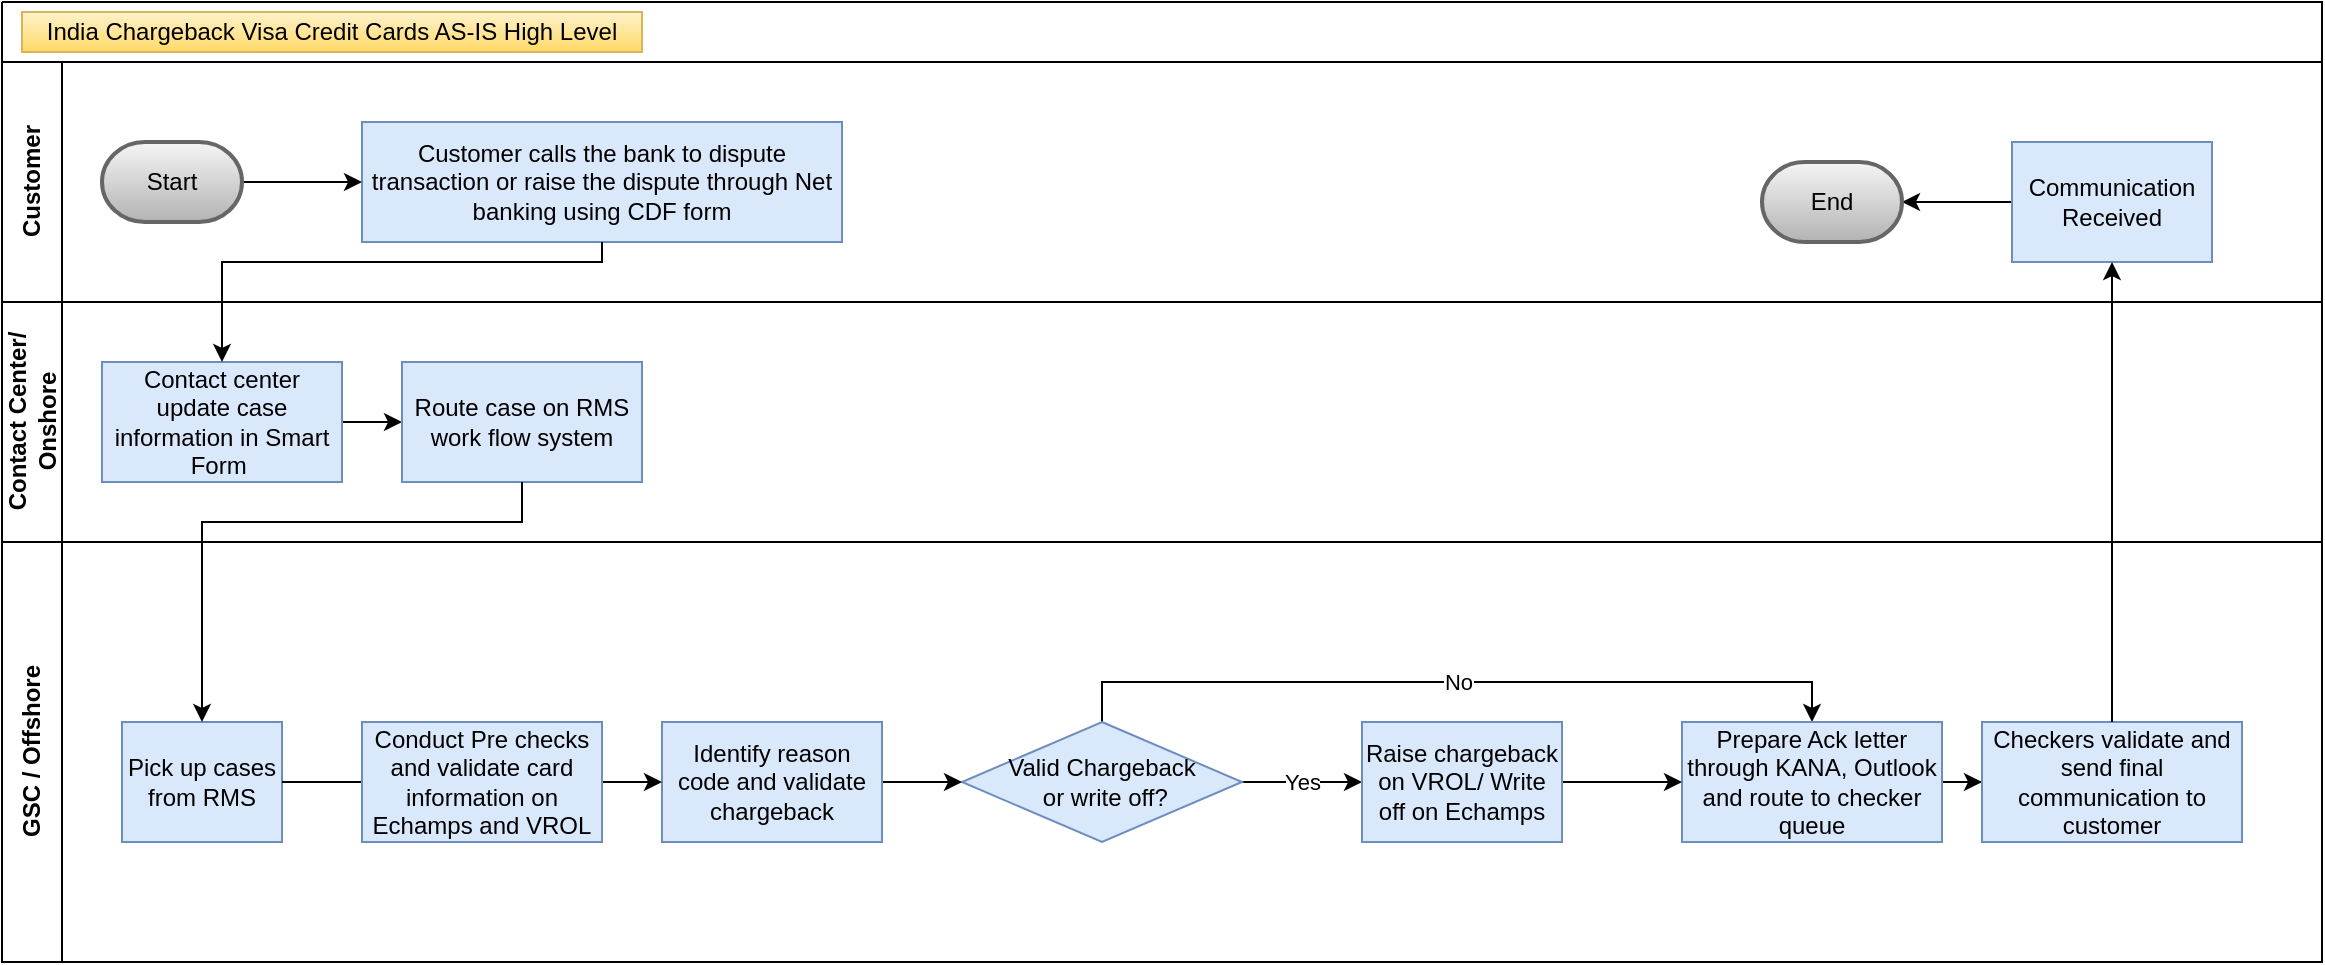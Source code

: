 <mxfile version="13.3.9" type="github"><diagram id="prtHgNgQTEPvFCAcTncT" name="Page-1"><mxGraphModel dx="1483" dy="1928" grid="1" gridSize="10" guides="1" tooltips="1" connect="1" arrows="1" fold="1" page="1" pageScale="1" pageWidth="827" pageHeight="1169" math="0" shadow="0"><root><mxCell id="0"/><mxCell id="1" parent="0"/><mxCell id="dNxyNK7c78bLwvsdeMH5-20" value="Customer" style="swimlane;html=1;startSize=30;horizontal=0;" parent="1" vertex="1"><mxGeometry x="140" y="20" width="1160" height="120" as="geometry"/></mxCell><mxCell id="dNxyNK7c78bLwvsdeMH5-24" value="Customer calls the bank to dispute transaction or raise the dispute through Net banking using CDF form" style="rounded=0;whiteSpace=wrap;html=1;fontFamily=Helvetica;fontSize=12;align=center;fillColor=#dae8fc;strokeColor=#6c8ebf;" parent="dNxyNK7c78bLwvsdeMH5-20" vertex="1"><mxGeometry x="180" y="30" width="240" height="60" as="geometry"/></mxCell><mxCell id="BPE0GkZ9CUt_eJtFmlHj-37" value="" style="edgeStyle=orthogonalEdgeStyle;rounded=0;orthogonalLoop=1;jettySize=auto;html=1;" edge="1" parent="dNxyNK7c78bLwvsdeMH5-20" source="BPE0GkZ9CUt_eJtFmlHj-11" target="dNxyNK7c78bLwvsdeMH5-24"><mxGeometry relative="1" as="geometry"/></mxCell><mxCell id="BPE0GkZ9CUt_eJtFmlHj-11" value="Start" style="strokeWidth=2;html=1;shape=mxgraph.flowchart.terminator;whiteSpace=wrap;fillColor=#f5f5f5;strokeColor=#666666;gradientColor=#b3b3b3;" vertex="1" parent="dNxyNK7c78bLwvsdeMH5-20"><mxGeometry x="50" y="40" width="70" height="40" as="geometry"/></mxCell><mxCell id="BPE0GkZ9CUt_eJtFmlHj-39" value="" style="edgeStyle=orthogonalEdgeStyle;rounded=0;orthogonalLoop=1;jettySize=auto;html=1;" edge="1" parent="dNxyNK7c78bLwvsdeMH5-20" source="BPE0GkZ9CUt_eJtFmlHj-31" target="BPE0GkZ9CUt_eJtFmlHj-38"><mxGeometry relative="1" as="geometry"/></mxCell><mxCell id="BPE0GkZ9CUt_eJtFmlHj-31" value="Communication Received" style="rounded=0;whiteSpace=wrap;html=1;fontFamily=Helvetica;fontSize=12;align=center;fillColor=#dae8fc;strokeColor=#6c8ebf;" vertex="1" parent="dNxyNK7c78bLwvsdeMH5-20"><mxGeometry x="1005" y="40" width="100" height="60" as="geometry"/></mxCell><mxCell id="BPE0GkZ9CUt_eJtFmlHj-38" value="End" style="strokeWidth=2;html=1;shape=mxgraph.flowchart.terminator;whiteSpace=wrap;fillColor=#f5f5f5;strokeColor=#666666;gradientColor=#b3b3b3;" vertex="1" parent="dNxyNK7c78bLwvsdeMH5-20"><mxGeometry x="880" y="50" width="70" height="40" as="geometry"/></mxCell><mxCell id="dNxyNK7c78bLwvsdeMH5-21" value="Contact Center/&lt;br&gt;Onshore" style="swimlane;html=1;startSize=30;horizontal=0;" parent="1" vertex="1"><mxGeometry x="140" y="140" width="1160" height="120" as="geometry"/></mxCell><mxCell id="BPE0GkZ9CUt_eJtFmlHj-35" value="" style="edgeStyle=orthogonalEdgeStyle;rounded=0;orthogonalLoop=1;jettySize=auto;html=1;" edge="1" parent="dNxyNK7c78bLwvsdeMH5-21" source="dNxyNK7c78bLwvsdeMH5-26" target="BPE0GkZ9CUt_eJtFmlHj-14"><mxGeometry relative="1" as="geometry"/></mxCell><mxCell id="dNxyNK7c78bLwvsdeMH5-26" value="Contact center update case information in Smart Form&amp;nbsp;" style="rounded=0;whiteSpace=wrap;html=1;fontFamily=Helvetica;fontSize=12;align=center;fillColor=#dae8fc;strokeColor=#6c8ebf;" parent="dNxyNK7c78bLwvsdeMH5-21" vertex="1"><mxGeometry x="50" y="30" width="120" height="60" as="geometry"/></mxCell><mxCell id="BPE0GkZ9CUt_eJtFmlHj-14" value="Route case on RMS work flow system" style="rounded=0;whiteSpace=wrap;html=1;fontFamily=Helvetica;fontSize=12;align=center;fillColor=#dae8fc;strokeColor=#6c8ebf;" vertex="1" parent="dNxyNK7c78bLwvsdeMH5-21"><mxGeometry x="200" y="30" width="120" height="60" as="geometry"/></mxCell><mxCell id="dNxyNK7c78bLwvsdeMH5-22" value="GSC / Offshore" style="swimlane;html=1;startSize=30;horizontal=0;" parent="1" vertex="1"><mxGeometry x="140" y="260" width="1160" height="210" as="geometry"/></mxCell><mxCell id="dNxyNK7c78bLwvsdeMH5-34" value="Pick up cases from RMS" style="rounded=0;whiteSpace=wrap;html=1;fontFamily=Helvetica;fontSize=12;align=center;fillColor=#dae8fc;strokeColor=#6c8ebf;" parent="dNxyNK7c78bLwvsdeMH5-22" vertex="1"><mxGeometry x="60" y="90" width="80" height="60" as="geometry"/></mxCell><mxCell id="BPE0GkZ9CUt_eJtFmlHj-27" value="Yes" style="edgeStyle=orthogonalEdgeStyle;rounded=0;orthogonalLoop=1;jettySize=auto;html=1;" edge="1" parent="dNxyNK7c78bLwvsdeMH5-22" source="dNxyNK7c78bLwvsdeMH5-36" target="BPE0GkZ9CUt_eJtFmlHj-18"><mxGeometry relative="1" as="geometry"/></mxCell><mxCell id="BPE0GkZ9CUt_eJtFmlHj-28" value="No" style="edgeStyle=orthogonalEdgeStyle;rounded=0;orthogonalLoop=1;jettySize=auto;html=1;entryX=0.5;entryY=0;entryDx=0;entryDy=0;exitX=0.5;exitY=0;exitDx=0;exitDy=0;" edge="1" parent="dNxyNK7c78bLwvsdeMH5-22" source="dNxyNK7c78bLwvsdeMH5-36" target="BPE0GkZ9CUt_eJtFmlHj-15"><mxGeometry relative="1" as="geometry"><mxPoint x="540" y="60" as="sourcePoint"/></mxGeometry></mxCell><mxCell id="dNxyNK7c78bLwvsdeMH5-36" value="&lt;font style=&quot;font-size: 12px&quot;&gt;Valid Chargeback&lt;br&gt;&amp;nbsp;or write off?&lt;/font&gt;" style="rhombus;whiteSpace=wrap;html=1;fontFamily=Helvetica;fontSize=12;align=center;fillColor=#dae8fc;strokeColor=#6c8ebf;" parent="dNxyNK7c78bLwvsdeMH5-22" vertex="1"><mxGeometry x="480" y="90" width="140" height="60" as="geometry"/></mxCell><mxCell id="BPE0GkZ9CUt_eJtFmlHj-22" value="" style="edgeStyle=orthogonalEdgeStyle;rounded=0;orthogonalLoop=1;jettySize=auto;html=1;" edge="1" parent="dNxyNK7c78bLwvsdeMH5-22" source="BPE0GkZ9CUt_eJtFmlHj-17" target="dNxyNK7c78bLwvsdeMH5-36"><mxGeometry relative="1" as="geometry"/></mxCell><mxCell id="BPE0GkZ9CUt_eJtFmlHj-17" value="Identify reason code and validate chargeback" style="rounded=0;whiteSpace=wrap;html=1;fontFamily=Helvetica;fontSize=12;align=center;fillColor=#dae8fc;strokeColor=#6c8ebf;" vertex="1" parent="dNxyNK7c78bLwvsdeMH5-22"><mxGeometry x="330" y="90" width="110" height="60" as="geometry"/></mxCell><mxCell id="BPE0GkZ9CUt_eJtFmlHj-20" value="" style="edgeStyle=orthogonalEdgeStyle;rounded=0;orthogonalLoop=1;jettySize=auto;html=1;endArrow=classic;endFill=1;" edge="1" parent="dNxyNK7c78bLwvsdeMH5-22" source="dNxyNK7c78bLwvsdeMH5-34" target="BPE0GkZ9CUt_eJtFmlHj-17"><mxGeometry relative="1" as="geometry"><mxPoint x="270" y="310" as="sourcePoint"/><mxPoint x="660" y="320" as="targetPoint"/></mxGeometry></mxCell><mxCell id="BPE0GkZ9CUt_eJtFmlHj-16" value="Conduct Pre checks and validate card information on Echamps and VROL" style="rounded=0;whiteSpace=wrap;html=1;fontFamily=Helvetica;fontSize=12;align=center;fillColor=#dae8fc;strokeColor=#6c8ebf;" vertex="1" parent="dNxyNK7c78bLwvsdeMH5-22"><mxGeometry x="180" y="90" width="120" height="60" as="geometry"/></mxCell><mxCell id="BPE0GkZ9CUt_eJtFmlHj-32" value="" style="edgeStyle=orthogonalEdgeStyle;rounded=0;orthogonalLoop=1;jettySize=auto;html=1;" edge="1" parent="dNxyNK7c78bLwvsdeMH5-22" source="BPE0GkZ9CUt_eJtFmlHj-15" target="BPE0GkZ9CUt_eJtFmlHj-30"><mxGeometry relative="1" as="geometry"/></mxCell><mxCell id="BPE0GkZ9CUt_eJtFmlHj-15" value="Prepare Ack letter through KANA, Outlook and route to checker queue" style="rounded=0;whiteSpace=wrap;html=1;fontFamily=Helvetica;fontSize=12;align=center;fillColor=#dae8fc;strokeColor=#6c8ebf;" vertex="1" parent="dNxyNK7c78bLwvsdeMH5-22"><mxGeometry x="840" y="90" width="130" height="60" as="geometry"/></mxCell><mxCell id="BPE0GkZ9CUt_eJtFmlHj-29" value="" style="edgeStyle=orthogonalEdgeStyle;rounded=0;orthogonalLoop=1;jettySize=auto;html=1;" edge="1" parent="dNxyNK7c78bLwvsdeMH5-22" source="BPE0GkZ9CUt_eJtFmlHj-18" target="BPE0GkZ9CUt_eJtFmlHj-15"><mxGeometry relative="1" as="geometry"/></mxCell><mxCell id="BPE0GkZ9CUt_eJtFmlHj-18" value="Raise chargeback on VROL/ Write off on Echamps" style="rounded=0;whiteSpace=wrap;html=1;fontFamily=Helvetica;fontSize=12;align=center;fillColor=#dae8fc;strokeColor=#6c8ebf;" vertex="1" parent="dNxyNK7c78bLwvsdeMH5-22"><mxGeometry x="680" y="90" width="100" height="60" as="geometry"/></mxCell><mxCell id="BPE0GkZ9CUt_eJtFmlHj-30" value="Checkers validate and send final communication to customer" style="rounded=0;whiteSpace=wrap;html=1;fontFamily=Helvetica;fontSize=12;align=center;fillColor=#dae8fc;strokeColor=#6c8ebf;" vertex="1" parent="dNxyNK7c78bLwvsdeMH5-22"><mxGeometry x="990" y="90" width="130" height="60" as="geometry"/></mxCell><mxCell id="BPE0GkZ9CUt_eJtFmlHj-4" value="" style="swimlane;html=1;startSize=0;horizontal=0;" vertex="1" parent="1"><mxGeometry x="140" y="-10" width="1160" height="30" as="geometry"/></mxCell><mxCell id="BPE0GkZ9CUt_eJtFmlHj-12" value="India Chargeback Visa Credit Cards AS-IS High Level" style="text;html=1;strokeColor=#d6b656;fillColor=#fff2cc;align=center;verticalAlign=middle;whiteSpace=wrap;rounded=0;gradientColor=#ffd966;" vertex="1" parent="BPE0GkZ9CUt_eJtFmlHj-4"><mxGeometry x="10" y="5" width="310" height="20" as="geometry"/></mxCell><mxCell id="BPE0GkZ9CUt_eJtFmlHj-33" style="edgeStyle=orthogonalEdgeStyle;rounded=0;orthogonalLoop=1;jettySize=auto;html=1;entryX=0.5;entryY=1;entryDx=0;entryDy=0;" edge="1" parent="1" source="BPE0GkZ9CUt_eJtFmlHj-30" target="BPE0GkZ9CUt_eJtFmlHj-31"><mxGeometry relative="1" as="geometry"/></mxCell><mxCell id="BPE0GkZ9CUt_eJtFmlHj-34" style="edgeStyle=orthogonalEdgeStyle;rounded=0;orthogonalLoop=1;jettySize=auto;html=1;" edge="1" parent="1" source="dNxyNK7c78bLwvsdeMH5-24" target="dNxyNK7c78bLwvsdeMH5-26"><mxGeometry relative="1" as="geometry"><Array as="points"><mxPoint x="440" y="120"/><mxPoint x="250" y="120"/></Array></mxGeometry></mxCell><mxCell id="BPE0GkZ9CUt_eJtFmlHj-36" style="edgeStyle=orthogonalEdgeStyle;rounded=0;orthogonalLoop=1;jettySize=auto;html=1;entryX=0.5;entryY=0;entryDx=0;entryDy=0;" edge="1" parent="1" source="BPE0GkZ9CUt_eJtFmlHj-14" target="dNxyNK7c78bLwvsdeMH5-34"><mxGeometry relative="1" as="geometry"><Array as="points"><mxPoint x="400" y="250"/><mxPoint x="240" y="250"/></Array></mxGeometry></mxCell></root></mxGraphModel></diagram></mxfile>